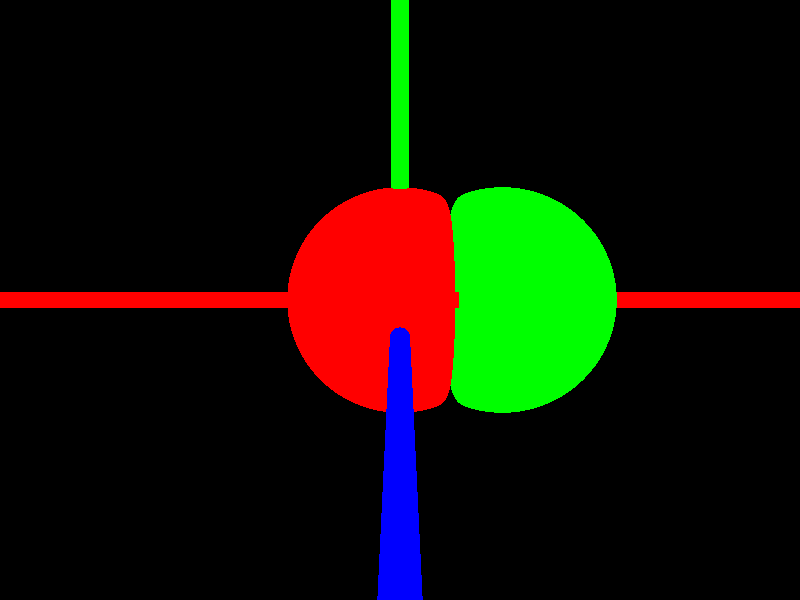 // Persistence of Vision Ray Tracer Scene Description File
// File: SnailShell.pov

#version 3.6; // current version is 3.8

/* 
Information on Pov-Ray:
 
My personal introduction into Pov-Ray was the excellent book "3D-Welten, professionelle Animationen und fotorealistische Grafiken mit Raytracing" from 
Toni Lama by Carl Hanser Verlag München Wien, 2004. Apart of that I recommend the Pov-Ray-homepage (http://www.povray.org).

Further information on Pov-Ray can be found at https://sus.ziti.uni-heidelberg.de/Lehre/WS2021_Tools/POVRAY/POVRAY_PeterFischer.pdf,  
https://wiki.povray.org/content/Main_Page, https://de.wikibooks.org/wiki/Raytracing_mit_POV-Ray or, in german language, here: https://www.f-lohmueller.de/pov_tut/pov__ger.htm
*/ 
 
/*
---------------------------------------------------Modeling approach---------------------------------------------- 
Cells are surrounded by a lipid bilayer, just like soap bubbles. For this reason their shape is similar to the shape of soap bubbles, or clusters of soap bubbles and also for 
this reason we start modeling the shape of cells by modeling the shape of soap bubbles. For this purpose we are using negatively interacting blobs.
*/


//-----------------------------------Scene settings (Camera, light, background)-------------------------------------------------

global_settings {
    assumed_gamma 1.0
    max_trace_level 5
}


#declare Cameraz = camera {
    location  <0, 1, 3.5>
    right     x*image_width/image_height
    look_at   <0, 0,  0>
}


camera {Cameraz}



// create a regular point light source
light_source {
    0*x                  // light's position (translated below)
    color rgb <1,1,1>    // light's color
    translate <100, 100, 200>
}  

//The coordinate system

cylinder { 
    <-1000, 0, 0>, <1000, 0, 0>, 0.05 
    pigment {
        color rgb <1,0,0>     // solid color pigment
    }
}

cylinder { 
    <0, -1000, 0>, <0, 1000, 0>, 0.05 
    pigment {
        color rgb <0,1,0>     // solid color pigment
    }
}

cylinder { 
    <0, 0, -10000>, <0, 0, 10000>, 0.05 
    pigment {
        color rgb <0,0,1>     // solid color pigment
  }
}


//---------------------------Objects-----------------------------------------------------------------

blob {
    // threshold (0.0 < threshold <= StrengthVal) surface falloff threshold #
    threshold 0.3
    sphere { 
        < 0,   0,    0>, 1, 1 
    }                                                                                //By integrating spheres with negative values two blobs are obtained barely touching each other. 
    sphere { 
        <-0.6,  0, 0>, 0.75, -1 
    }
    pigment {
        color rgb <1,0,0>     // solid color pigment
    }
}


blob {
    // threshold (0.0 < threshold <= StrengthVal) surface falloff threshold #
    threshold 0.3
    sphere { 
        < 0,   0,    0>, 0.75, -1 
    }
    sphere { 
        <-0.6,  0, 0>, 1, 1 
    }
    pigment {
        color rgb <0,1,0>     // solid color pigment
    }
}


